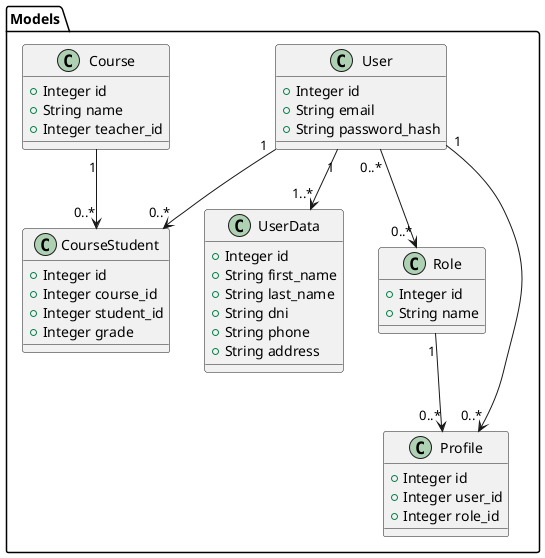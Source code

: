 @startuml Class

package "Models" {
    class User {
        +Integer id
        +String email
        +String password_hash
    }

    class UserData {
        +Integer id
        +String first_name
        +String last_name
        +String dni
        +String phone
        +String address
    }

    class Role {
        +Integer id
        +String name
    }

    class Profile {
        +Integer id
        +Integer user_id
        +Integer role_id
    }

    class Course {
        +Integer id
        +String name
        +Integer teacher_id
    }

    class CourseStudent {
        +Integer id
        +Integer course_id
        +Integer student_id
        +Integer grade
    }

    User "1" --> "1..*" UserData
    User "1" --> "0..*" Profile
    User "1" --> "0..*" CourseStudent
    Role "1" --> "0..*" Profile
    User "0..*" --> "0..*" Role
    Course "1" --> "0..*" CourseStudent
}

@enduml